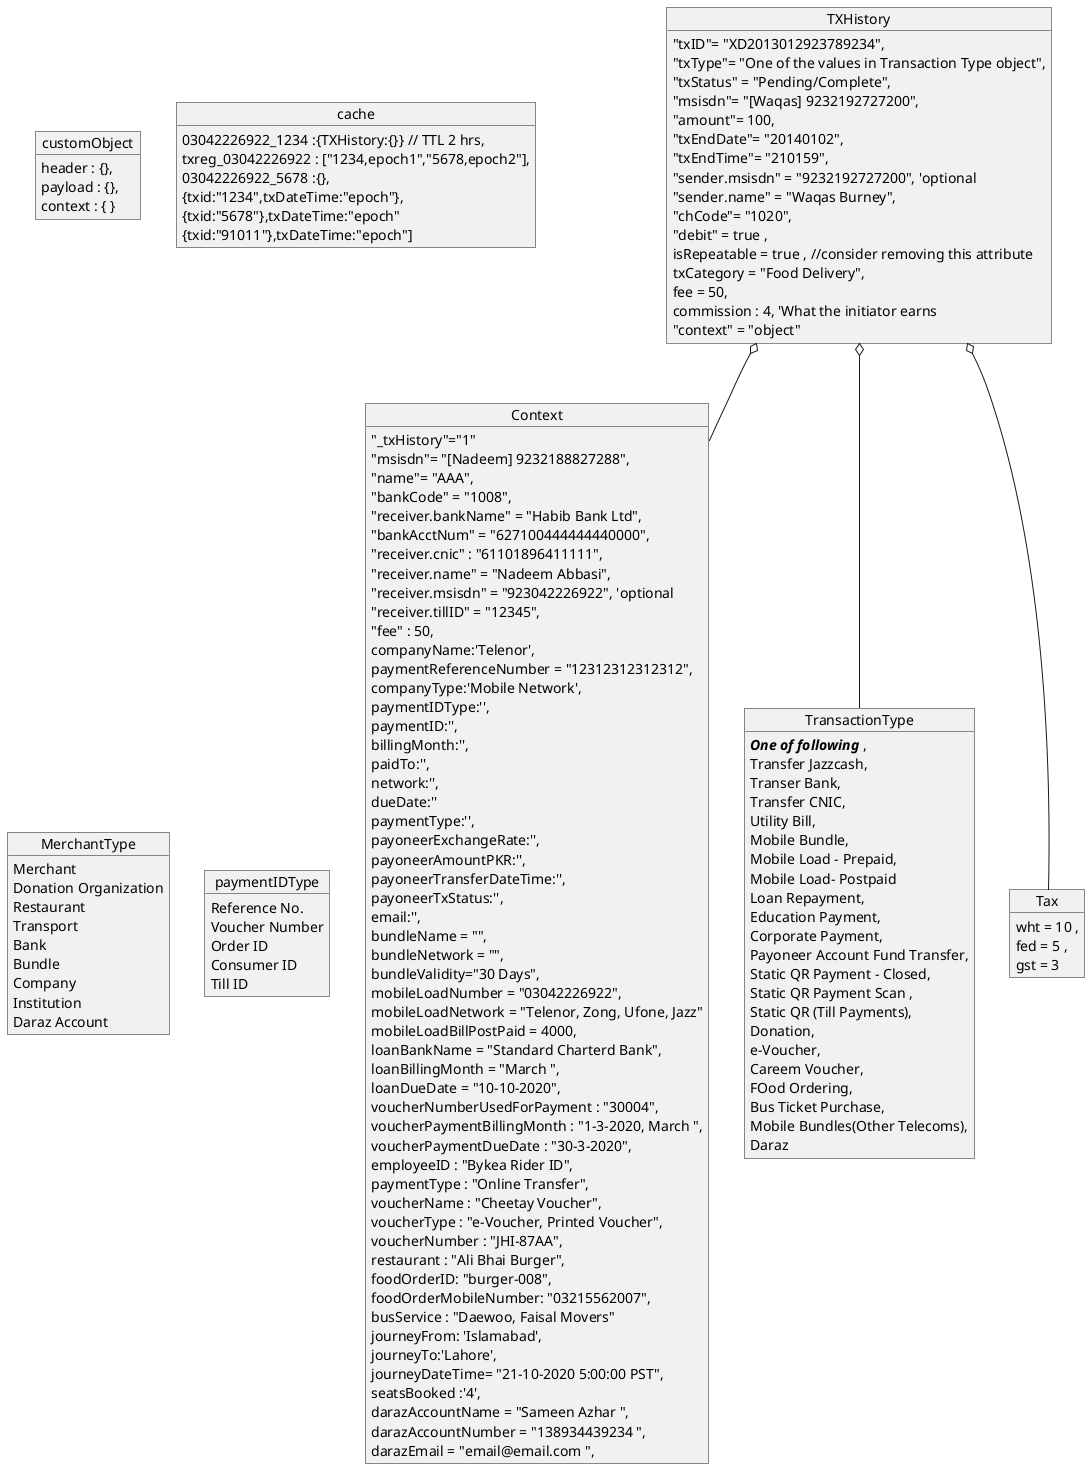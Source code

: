 @startuml

skinparam Monochrome true 

object customObject {
  header : {}, 
  payload : {},
  context : { }
}
object cache {
  
  
  03042226922_1234 :{TXHistory:{}} // TTL 2 hrs,

  txreg_03042226922 : ["1234,epoch1","5678,epoch2"],
  
  03042226922_5678 :{},
   
    {txid:"1234",txDateTime:"epoch"},
    {txid:"5678"},txDateTime:"epoch"
    {txid:"91011"},txDateTime:"epoch"]
}

object TXHistory {
  
  "txID"= "XD2013012923789234",    
        "txType"= "One of the values in Transaction Type object",
        "txStatus" = "Pending/Complete",
        "msisdn"= "[Waqas] 9232192727200",
        "amount"= 100,
        "txEndDate"= "20140102",
        "txEndTime"= "210159",
        "sender.msisdn" = "9232192727200", 'optional 
        "sender.name" = "Waqas Burney",         
        "chCode"= "1020",
        "debit" = true ,
        isRepeatable = true , //consider removing this attribute 
        txCategory = "Food Delivery",
        fee = 50,
        commission : 4, 'What the initiator earns 
        "context" = "object"
}


object Context {
	"_txHistory"="1"
                "msisdn"= "[Nadeem] 9232188827288",
                "name"= "AAA",
                "bankCode" = "1008",
                "receiver.bankName" = "Habib Bank Ltd",
            "bankAcctNum" = "627100444444440000",
            "receiver.cnic" : "61101896411111",
            "receiver.name" = "Nadeem Abbasi",
            "receiver.msisdn" = "923042226922", 'optional 
            "receiver.tillID" = "12345",
            "fee" : 50,
			 companyName:'Telenor',
       paymentReferenceNumber = "12312312312312",
			 companyType:'Mobile Network',
			 paymentIDType:'',
			 paymentID:'',
			 billingMonth:'',
			 paidTo:'',
			 network:'',
			 dueDate:''
			 paymentType:'',
			 payoneerExchangeRate:'',
			 payoneerAmountPKR:'',
       payoneerTransferDateTime:'',
			 payoneerTxStatus:'',
			 email:'',
       bundleName = "",
       bundleNetwork = "",
       bundleValidity="30 Days",
       mobileLoadNumber = "03042226922",
       mobileLoadNetwork = "Telenor, Zong, Ufone, Jazz"
       mobileLoadBillPostPaid = 4000, 
       loanBankName = "Standard Charterd Bank",
       loanBillingMonth = "March ",
       loanDueDate = "10-10-2020",
       voucherNumberUsedForPayment : "30004", 
       voucherPaymentBillingMonth : "1-3-2020, March ",
       voucherPaymentDueDate : "30-3-2020",
       employeeID : "Bykea Rider ID",
       paymentType : "Online Transfer",
       voucherName : "Cheetay Voucher",
       voucherType : "e-Voucher, Printed Voucher",
       voucherNumber : "JHI-87AA",
       restaurant : "Ali Bhai Burger",
       foodOrderID: "burger-008",
       foodOrderMobileNumber: "03215562007",
       busService : "Daewoo, Faisal Movers"
       journeyFrom: 'Islamabad',
			 journeyTo:'Lahore',
			 journeyDateTime= "21-10-2020 5:00:00 PST",
       seatsBooked :'4',
       darazAccountName = "Sameen Azhar ",
       darazAccountNumber = "138934439234 ",
       darazEmail = "email@email.com ",
			 
}

object TransactionType {
**//One of following//** ,
Transfer Jazzcash, 
Transer Bank, 
Transfer CNIC,
Utility Bill, 
Mobile Bundle,
Mobile Load - Prepaid,
Mobile Load- Postpaid
Loan Repayment,
Education Payment,
Corporate Payment,
Payoneer Account Fund Transfer,
Static QR Payment - Closed,
Static QR Payment Scan ,
Static QR (Till Payments),
Donation,
e-Voucher,
Careem Voucher,
FOod Ordering,
Bus Ticket Purchase,
Mobile Bundles(Other Telecoms),
Daraz
}

object MerchantType{
Merchant 
Donation Organization
Restaurant 
Transport
Bank
Bundle 
Company
Institution
Daraz Account
}

object Tax {
  wht = 10 ,
  fed = 5 , 
  gst = 3 
}


object paymentIDType{
Reference No.
Voucher Number
Order ID
Consumer ID
Till ID
}




TXHistory o-- Context 
TXHistory o-- Tax
TXHistory o-- TransactionType


@enduml